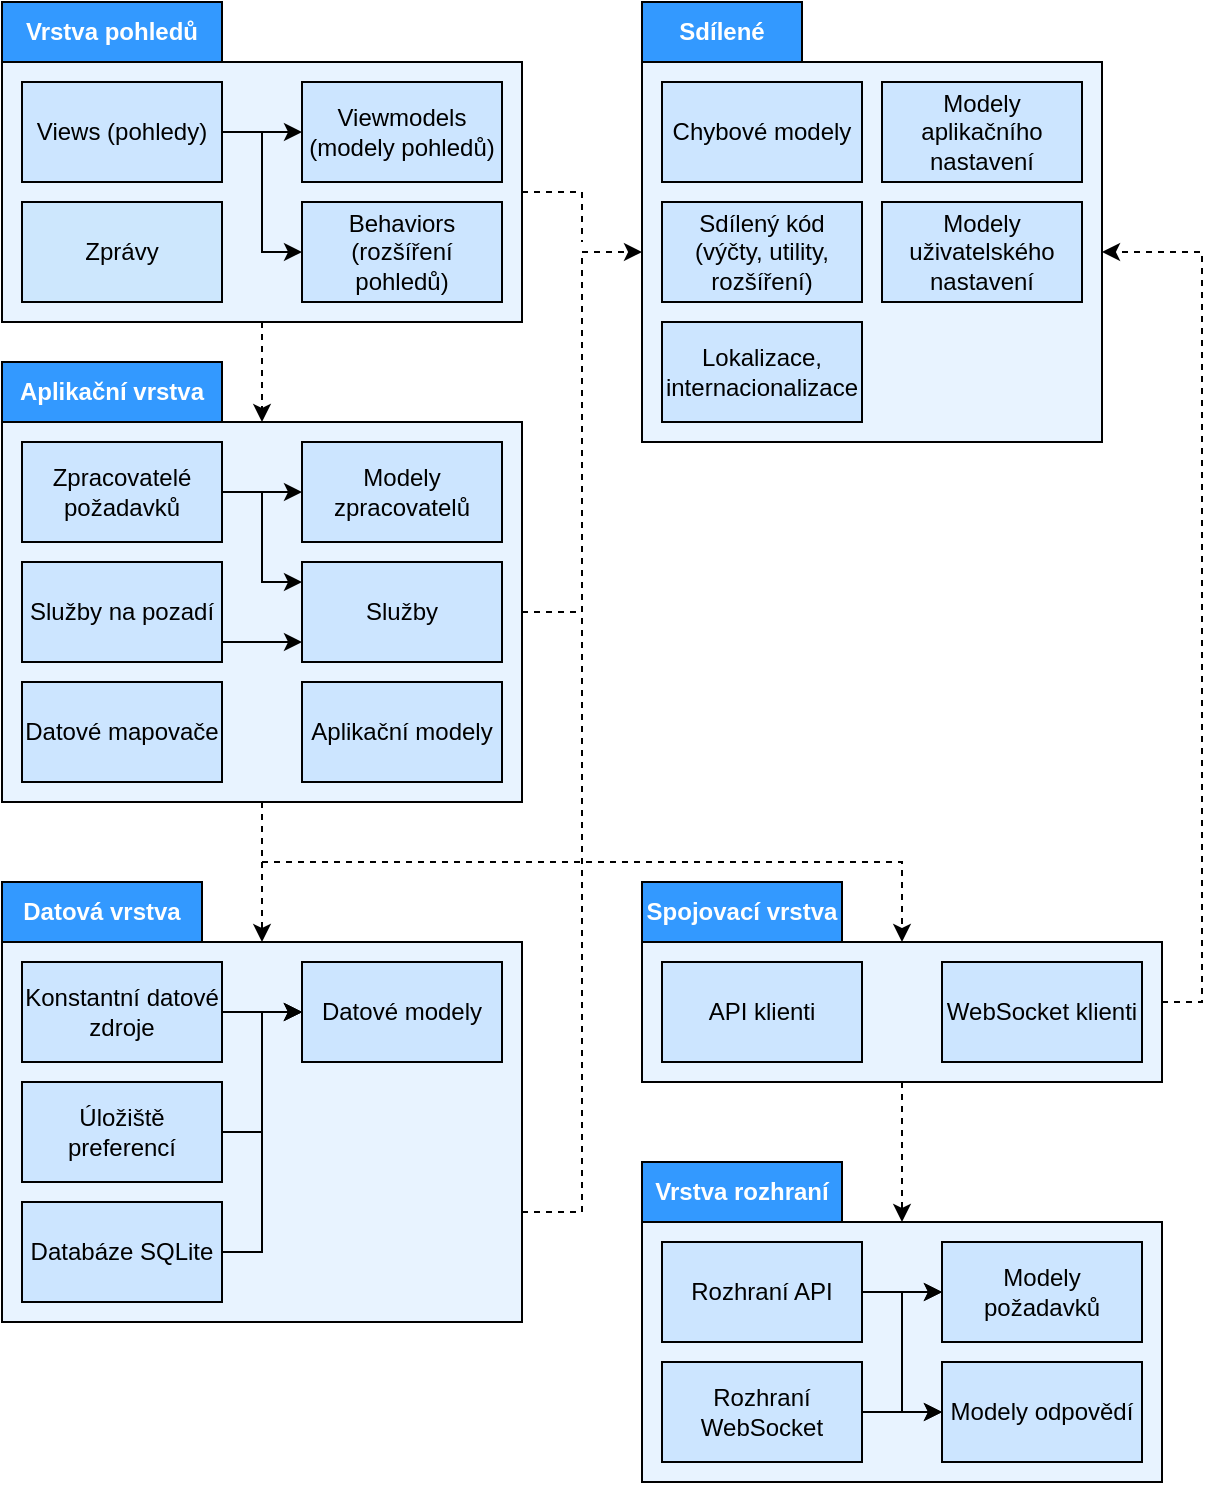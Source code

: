 <mxfile version="22.1.13" type="device">
  <diagram name="Stránka-1" id="F2LgC2aZW1T2FGSyBDbB">
    <mxGraphModel dx="1434" dy="746" grid="1" gridSize="10" guides="1" tooltips="1" connect="1" arrows="1" fold="1" page="1" pageScale="1" pageWidth="827" pageHeight="1169" math="0" shadow="0">
      <root>
        <mxCell id="0" />
        <mxCell id="1" parent="0" />
        <mxCell id="WUrK4cec4CjNZq7T6CpB-1" value="Vrstva pohledů" style="rounded=0;whiteSpace=wrap;html=1;fillColor=#3399FF;fontStyle=1;fontColor=#FFFFFF;" parent="1" vertex="1">
          <mxGeometry width="110" height="30" as="geometry" />
        </mxCell>
        <mxCell id="WUrK4cec4CjNZq7T6CpB-49" style="edgeStyle=orthogonalEdgeStyle;rounded=0;orthogonalLoop=1;jettySize=auto;html=1;dashed=1;" parent="1" source="WUrK4cec4CjNZq7T6CpB-2" target="WUrK4cec4CjNZq7T6CpB-19" edge="1">
          <mxGeometry relative="1" as="geometry" />
        </mxCell>
        <mxCell id="WUrK4cec4CjNZq7T6CpB-80" style="edgeStyle=orthogonalEdgeStyle;rounded=0;orthogonalLoop=1;jettySize=auto;html=1;dashed=1;endArrow=none;endFill=0;" parent="1" source="WUrK4cec4CjNZq7T6CpB-2" edge="1">
          <mxGeometry relative="1" as="geometry">
            <mxPoint x="290" y="120" as="targetPoint" />
            <Array as="points">
              <mxPoint x="290" y="95" />
            </Array>
          </mxGeometry>
        </mxCell>
        <mxCell id="WUrK4cec4CjNZq7T6CpB-2" value="" style="rounded=0;whiteSpace=wrap;html=1;fillColor=#E8F3FF;" parent="1" vertex="1">
          <mxGeometry y="30" width="260" height="130" as="geometry" />
        </mxCell>
        <mxCell id="WUrK4cec4CjNZq7T6CpB-5" style="edgeStyle=orthogonalEdgeStyle;rounded=0;orthogonalLoop=1;jettySize=auto;html=1;" parent="1" source="WUrK4cec4CjNZq7T6CpB-3" target="WUrK4cec4CjNZq7T6CpB-4" edge="1">
          <mxGeometry relative="1" as="geometry" />
        </mxCell>
        <mxCell id="WUrK4cec4CjNZq7T6CpB-7" style="edgeStyle=orthogonalEdgeStyle;rounded=0;orthogonalLoop=1;jettySize=auto;html=1;" parent="1" source="WUrK4cec4CjNZq7T6CpB-3" target="WUrK4cec4CjNZq7T6CpB-6" edge="1">
          <mxGeometry relative="1" as="geometry">
            <Array as="points">
              <mxPoint x="130" y="65" />
              <mxPoint x="130" y="125" />
            </Array>
          </mxGeometry>
        </mxCell>
        <mxCell id="WUrK4cec4CjNZq7T6CpB-3" value="Views (pohledy)" style="rounded=0;whiteSpace=wrap;html=1;fillColor=#CCE5FF;" parent="1" vertex="1">
          <mxGeometry x="10" y="40" width="100" height="50" as="geometry" />
        </mxCell>
        <mxCell id="WUrK4cec4CjNZq7T6CpB-4" value="Viewmodels (modely pohledů)" style="rounded=0;whiteSpace=wrap;html=1;fillColor=#CCE5FF;" parent="1" vertex="1">
          <mxGeometry x="150" y="40" width="100" height="50" as="geometry" />
        </mxCell>
        <mxCell id="WUrK4cec4CjNZq7T6CpB-6" value="Behaviors&lt;br&gt;(rozšíření pohledů)" style="rounded=0;whiteSpace=wrap;html=1;fillColor=#CCE5FF;" parent="1" vertex="1">
          <mxGeometry x="150" y="100" width="100" height="50" as="geometry" />
        </mxCell>
        <mxCell id="WUrK4cec4CjNZq7T6CpB-8" value="Vrstva rozhraní" style="rounded=0;whiteSpace=wrap;html=1;fillColor=#3399FF;fontStyle=1;fontColor=#FFFFFF;" parent="1" vertex="1">
          <mxGeometry x="320" y="580" width="100" height="30" as="geometry" />
        </mxCell>
        <mxCell id="WUrK4cec4CjNZq7T6CpB-9" value="" style="rounded=0;whiteSpace=wrap;html=1;fillColor=#E8F3FF;strokeColor=default;" parent="1" vertex="1">
          <mxGeometry x="320" y="610" width="260" height="130" as="geometry" />
        </mxCell>
        <mxCell id="WUrK4cec4CjNZq7T6CpB-10" style="edgeStyle=orthogonalEdgeStyle;rounded=0;orthogonalLoop=1;jettySize=auto;html=1;dashed=1;" parent="1" source="WUrK4cec4CjNZq7T6CpB-12" target="WUrK4cec4CjNZq7T6CpB-16" edge="1">
          <mxGeometry relative="1" as="geometry" />
        </mxCell>
        <mxCell id="WUrK4cec4CjNZq7T6CpB-11" style="edgeStyle=orthogonalEdgeStyle;rounded=0;orthogonalLoop=1;jettySize=auto;html=1;" parent="1" source="WUrK4cec4CjNZq7T6CpB-12" target="WUrK4cec4CjNZq7T6CpB-17" edge="1">
          <mxGeometry relative="1" as="geometry">
            <Array as="points">
              <mxPoint x="450" y="645" />
              <mxPoint x="450" y="705" />
            </Array>
          </mxGeometry>
        </mxCell>
        <mxCell id="WUrK4cec4CjNZq7T6CpB-12" value="Rozhraní API" style="rounded=0;whiteSpace=wrap;html=1;fillColor=#CCE5FF;" parent="1" vertex="1">
          <mxGeometry x="330" y="620" width="100" height="50" as="geometry" />
        </mxCell>
        <mxCell id="WUrK4cec4CjNZq7T6CpB-13" style="edgeStyle=orthogonalEdgeStyle;rounded=0;orthogonalLoop=1;jettySize=auto;html=1;" parent="1" source="WUrK4cec4CjNZq7T6CpB-15" target="WUrK4cec4CjNZq7T6CpB-16" edge="1">
          <mxGeometry relative="1" as="geometry">
            <Array as="points">
              <mxPoint x="450" y="705" />
              <mxPoint x="450" y="645" />
            </Array>
          </mxGeometry>
        </mxCell>
        <mxCell id="WUrK4cec4CjNZq7T6CpB-14" style="edgeStyle=orthogonalEdgeStyle;rounded=0;orthogonalLoop=1;jettySize=auto;html=1;dashed=1;" parent="1" source="WUrK4cec4CjNZq7T6CpB-15" target="WUrK4cec4CjNZq7T6CpB-17" edge="1">
          <mxGeometry relative="1" as="geometry" />
        </mxCell>
        <mxCell id="WUrK4cec4CjNZq7T6CpB-15" value="Rozhraní WebSocket" style="rounded=0;whiteSpace=wrap;html=1;fillColor=#CCE5FF;" parent="1" vertex="1">
          <mxGeometry x="330" y="680" width="100" height="50" as="geometry" />
        </mxCell>
        <mxCell id="WUrK4cec4CjNZq7T6CpB-16" value="Modely požadavků" style="rounded=0;whiteSpace=wrap;html=1;fillColor=#CCE5FF;" parent="1" vertex="1">
          <mxGeometry x="470" y="620" width="100" height="50" as="geometry" />
        </mxCell>
        <mxCell id="WUrK4cec4CjNZq7T6CpB-17" value="Modely odpovědí" style="rounded=0;whiteSpace=wrap;html=1;fillColor=#CCE5FF;" parent="1" vertex="1">
          <mxGeometry x="470" y="680" width="100" height="50" as="geometry" />
        </mxCell>
        <mxCell id="WUrK4cec4CjNZq7T6CpB-18" value="Aplikační vrstva" style="rounded=0;whiteSpace=wrap;html=1;fillColor=#3399FF;fontStyle=1;fontColor=#FFFFFF;" parent="1" vertex="1">
          <mxGeometry y="180" width="110" height="30" as="geometry" />
        </mxCell>
        <mxCell id="WUrK4cec4CjNZq7T6CpB-50" style="edgeStyle=orthogonalEdgeStyle;rounded=0;orthogonalLoop=1;jettySize=auto;html=1;dashed=1;" parent="1" source="WUrK4cec4CjNZq7T6CpB-19" target="WUrK4cec4CjNZq7T6CpB-32" edge="1">
          <mxGeometry relative="1" as="geometry" />
        </mxCell>
        <mxCell id="WUrK4cec4CjNZq7T6CpB-72" style="edgeStyle=orthogonalEdgeStyle;rounded=0;orthogonalLoop=1;jettySize=auto;html=1;dashed=1;" parent="1" source="WUrK4cec4CjNZq7T6CpB-19" target="WUrK4cec4CjNZq7T6CpB-59" edge="1">
          <mxGeometry relative="1" as="geometry">
            <Array as="points">
              <mxPoint x="130" y="430" />
              <mxPoint x="450" y="430" />
            </Array>
          </mxGeometry>
        </mxCell>
        <mxCell id="WUrK4cec4CjNZq7T6CpB-81" style="edgeStyle=orthogonalEdgeStyle;rounded=0;orthogonalLoop=1;jettySize=auto;html=1;dashed=1;endArrow=none;endFill=0;" parent="1" source="WUrK4cec4CjNZq7T6CpB-19" edge="1">
          <mxGeometry relative="1" as="geometry">
            <mxPoint x="290" y="305" as="targetPoint" />
          </mxGeometry>
        </mxCell>
        <mxCell id="WUrK4cec4CjNZq7T6CpB-19" value="" style="rounded=0;whiteSpace=wrap;html=1;fillColor=#E8F3FF;" parent="1" vertex="1">
          <mxGeometry y="210" width="260" height="190" as="geometry" />
        </mxCell>
        <mxCell id="WUrK4cec4CjNZq7T6CpB-20" value="Služby" style="rounded=0;whiteSpace=wrap;html=1;fillColor=#CCE5FF;" parent="1" vertex="1">
          <mxGeometry x="150" y="280" width="100" height="50" as="geometry" />
        </mxCell>
        <mxCell id="WUrK4cec4CjNZq7T6CpB-22" style="edgeStyle=orthogonalEdgeStyle;rounded=0;orthogonalLoop=1;jettySize=auto;html=1;" parent="1" source="WUrK4cec4CjNZq7T6CpB-21" target="WUrK4cec4CjNZq7T6CpB-20" edge="1">
          <mxGeometry relative="1" as="geometry">
            <Array as="points">
              <mxPoint x="130" y="320" />
              <mxPoint x="130" y="320" />
            </Array>
          </mxGeometry>
        </mxCell>
        <mxCell id="WUrK4cec4CjNZq7T6CpB-21" value="Služby na pozadí" style="rounded=0;whiteSpace=wrap;html=1;fillColor=#CCE5FF;" parent="1" vertex="1">
          <mxGeometry x="10" y="280" width="100" height="50" as="geometry" />
        </mxCell>
        <mxCell id="WUrK4cec4CjNZq7T6CpB-23" value="Zprávy" style="rounded=0;whiteSpace=wrap;html=1;fillColor=#cde7fd;" parent="1" vertex="1">
          <mxGeometry x="10" y="100" width="100" height="50" as="geometry" />
        </mxCell>
        <mxCell id="WUrK4cec4CjNZq7T6CpB-24" value="Sdílené" style="rounded=0;whiteSpace=wrap;html=1;fillColor=#3399FF;fontStyle=1;fontColor=#FFFFFF;" parent="1" vertex="1">
          <mxGeometry x="320" width="80" height="30" as="geometry" />
        </mxCell>
        <mxCell id="WUrK4cec4CjNZq7T6CpB-25" value="" style="rounded=0;whiteSpace=wrap;html=1;fillColor=#E8F3FF;" parent="1" vertex="1">
          <mxGeometry x="320" y="30" width="230" height="190" as="geometry" />
        </mxCell>
        <mxCell id="WUrK4cec4CjNZq7T6CpB-26" value="Chybové modely" style="rounded=0;whiteSpace=wrap;html=1;fillColor=#CCE5FF;" parent="1" vertex="1">
          <mxGeometry x="330" y="40" width="100" height="50" as="geometry" />
        </mxCell>
        <mxCell id="WUrK4cec4CjNZq7T6CpB-27" value="Modely aplikačního nastavení" style="rounded=0;whiteSpace=wrap;html=1;fillColor=#CCE5FF;" parent="1" vertex="1">
          <mxGeometry x="440" y="40" width="100" height="50" as="geometry" />
        </mxCell>
        <mxCell id="WUrK4cec4CjNZq7T6CpB-28" value="Sdílený kód (výčty, utility, rozšíření)" style="rounded=0;whiteSpace=wrap;html=1;fillColor=#CCE5FF;" parent="1" vertex="1">
          <mxGeometry x="330" y="100" width="100" height="50" as="geometry" />
        </mxCell>
        <mxCell id="WUrK4cec4CjNZq7T6CpB-29" value="Lokalizace, internacionalizace" style="rounded=0;whiteSpace=wrap;html=1;fillColor=#CCE5FF;" parent="1" vertex="1">
          <mxGeometry x="330" y="160" width="100" height="50" as="geometry" />
        </mxCell>
        <mxCell id="WUrK4cec4CjNZq7T6CpB-31" value="Datová vrstva" style="rounded=0;whiteSpace=wrap;html=1;fillColor=#3399FF;fontStyle=1;fontColor=#FFFFFF;" parent="1" vertex="1">
          <mxGeometry y="440" width="100" height="30" as="geometry" />
        </mxCell>
        <mxCell id="WUrK4cec4CjNZq7T6CpB-73" style="edgeStyle=orthogonalEdgeStyle;rounded=0;orthogonalLoop=1;jettySize=auto;html=1;dashed=1;" parent="1" source="WUrK4cec4CjNZq7T6CpB-32" target="WUrK4cec4CjNZq7T6CpB-25" edge="1">
          <mxGeometry relative="1" as="geometry">
            <Array as="points">
              <mxPoint x="290" y="605" />
              <mxPoint x="290" y="125" />
            </Array>
          </mxGeometry>
        </mxCell>
        <mxCell id="WUrK4cec4CjNZq7T6CpB-32" value="" style="rounded=0;whiteSpace=wrap;html=1;fillColor=#E8F3FF;" parent="1" vertex="1">
          <mxGeometry y="470" width="260" height="190" as="geometry" />
        </mxCell>
        <mxCell id="WUrK4cec4CjNZq7T6CpB-68" style="edgeStyle=orthogonalEdgeStyle;rounded=0;orthogonalLoop=1;jettySize=auto;html=1;" parent="1" source="WUrK4cec4CjNZq7T6CpB-33" target="WUrK4cec4CjNZq7T6CpB-65" edge="1">
          <mxGeometry relative="1" as="geometry" />
        </mxCell>
        <mxCell id="WUrK4cec4CjNZq7T6CpB-33" value="Konstantní datové zdroje" style="rounded=0;whiteSpace=wrap;html=1;fillColor=#CCE5FF;" parent="1" vertex="1">
          <mxGeometry x="10" y="480" width="100" height="50" as="geometry" />
        </mxCell>
        <mxCell id="WUrK4cec4CjNZq7T6CpB-37" style="edgeStyle=orthogonalEdgeStyle;rounded=0;orthogonalLoop=1;jettySize=auto;html=1;" parent="1" source="WUrK4cec4CjNZq7T6CpB-36" target="WUrK4cec4CjNZq7T6CpB-20" edge="1">
          <mxGeometry relative="1" as="geometry">
            <Array as="points">
              <mxPoint x="130" y="245" />
              <mxPoint x="130" y="290" />
            </Array>
          </mxGeometry>
        </mxCell>
        <mxCell id="WUrK4cec4CjNZq7T6CpB-39" style="edgeStyle=orthogonalEdgeStyle;rounded=0;orthogonalLoop=1;jettySize=auto;html=1;" parent="1" source="WUrK4cec4CjNZq7T6CpB-36" target="WUrK4cec4CjNZq7T6CpB-38" edge="1">
          <mxGeometry relative="1" as="geometry" />
        </mxCell>
        <mxCell id="WUrK4cec4CjNZq7T6CpB-36" value="Zpracovatelé požadavků" style="rounded=0;whiteSpace=wrap;html=1;fillColor=#CCE5FF;" parent="1" vertex="1">
          <mxGeometry x="10" y="220" width="100" height="50" as="geometry" />
        </mxCell>
        <mxCell id="WUrK4cec4CjNZq7T6CpB-38" value="Modely zpracovatelů" style="rounded=0;whiteSpace=wrap;html=1;fillColor=#CCE5FF;" parent="1" vertex="1">
          <mxGeometry x="150" y="220" width="100" height="50" as="geometry" />
        </mxCell>
        <mxCell id="WUrK4cec4CjNZq7T6CpB-58" value="Spojovací vrstva" style="rounded=0;whiteSpace=wrap;html=1;fillColor=#3399FF;fontColor=#FFFFFF;fontStyle=1" parent="1" vertex="1">
          <mxGeometry x="320" y="440" width="100" height="30" as="geometry" />
        </mxCell>
        <mxCell id="WUrK4cec4CjNZq7T6CpB-62" style="edgeStyle=orthogonalEdgeStyle;rounded=0;orthogonalLoop=1;jettySize=auto;html=1;dashed=1;" parent="1" source="WUrK4cec4CjNZq7T6CpB-59" target="WUrK4cec4CjNZq7T6CpB-9" edge="1">
          <mxGeometry relative="1" as="geometry" />
        </mxCell>
        <mxCell id="WUrK4cec4CjNZq7T6CpB-74" style="edgeStyle=orthogonalEdgeStyle;rounded=0;orthogonalLoop=1;jettySize=auto;html=1;dashed=1;" parent="1" source="WUrK4cec4CjNZq7T6CpB-59" target="WUrK4cec4CjNZq7T6CpB-25" edge="1">
          <mxGeometry relative="1" as="geometry">
            <Array as="points">
              <mxPoint x="600" y="500" />
              <mxPoint x="600" y="125" />
            </Array>
          </mxGeometry>
        </mxCell>
        <mxCell id="WUrK4cec4CjNZq7T6CpB-59" value="" style="rounded=0;whiteSpace=wrap;html=1;fillColor=#E8F3FF;" parent="1" vertex="1">
          <mxGeometry x="320" y="470" width="260" height="70" as="geometry" />
        </mxCell>
        <mxCell id="WUrK4cec4CjNZq7T6CpB-60" value="API klienti" style="rounded=0;whiteSpace=wrap;html=1;fillColor=#CCE5FF;" parent="1" vertex="1">
          <mxGeometry x="330" y="480" width="100" height="50" as="geometry" />
        </mxCell>
        <mxCell id="WUrK4cec4CjNZq7T6CpB-61" value="WebSocket klienti" style="rounded=0;whiteSpace=wrap;html=1;fillColor=#CCE5FF;" parent="1" vertex="1">
          <mxGeometry x="470" y="480" width="100" height="50" as="geometry" />
        </mxCell>
        <mxCell id="WUrK4cec4CjNZq7T6CpB-69" style="edgeStyle=orthogonalEdgeStyle;rounded=0;orthogonalLoop=1;jettySize=auto;html=1;" parent="1" source="WUrK4cec4CjNZq7T6CpB-63" target="WUrK4cec4CjNZq7T6CpB-65" edge="1">
          <mxGeometry relative="1" as="geometry">
            <Array as="points">
              <mxPoint x="130" y="565" />
              <mxPoint x="130" y="505" />
            </Array>
          </mxGeometry>
        </mxCell>
        <mxCell id="WUrK4cec4CjNZq7T6CpB-63" value="Úložiště preferencí" style="rounded=0;whiteSpace=wrap;html=1;fillColor=#CCE5FF;" parent="1" vertex="1">
          <mxGeometry x="10" y="540" width="100" height="50" as="geometry" />
        </mxCell>
        <mxCell id="WUrK4cec4CjNZq7T6CpB-70" style="edgeStyle=orthogonalEdgeStyle;rounded=0;orthogonalLoop=1;jettySize=auto;html=1;" parent="1" source="WUrK4cec4CjNZq7T6CpB-64" target="WUrK4cec4CjNZq7T6CpB-65" edge="1">
          <mxGeometry relative="1" as="geometry">
            <Array as="points">
              <mxPoint x="130" y="625" />
              <mxPoint x="130" y="505" />
            </Array>
          </mxGeometry>
        </mxCell>
        <mxCell id="WUrK4cec4CjNZq7T6CpB-64" value="Databáze SQLite" style="rounded=0;whiteSpace=wrap;html=1;fillColor=#CCE5FF;" parent="1" vertex="1">
          <mxGeometry x="10" y="600" width="100" height="50" as="geometry" />
        </mxCell>
        <mxCell id="WUrK4cec4CjNZq7T6CpB-65" value="Datové modely" style="rounded=0;whiteSpace=wrap;html=1;fillColor=#CCE5FF;" parent="1" vertex="1">
          <mxGeometry x="150" y="480" width="100" height="50" as="geometry" />
        </mxCell>
        <mxCell id="WUrK4cec4CjNZq7T6CpB-67" value="Modely uživatelského nastavení" style="rounded=0;whiteSpace=wrap;html=1;fillColor=#CCE5FF;" parent="1" vertex="1">
          <mxGeometry x="440" y="100" width="100" height="50" as="geometry" />
        </mxCell>
        <mxCell id="WUrK4cec4CjNZq7T6CpB-75" value="Datové mapovače" style="rounded=0;whiteSpace=wrap;html=1;fillColor=#CCE5FF;" parent="1" vertex="1">
          <mxGeometry x="10" y="340" width="100" height="50" as="geometry" />
        </mxCell>
        <mxCell id="WUrK4cec4CjNZq7T6CpB-76" value="Aplikační modely" style="rounded=0;whiteSpace=wrap;html=1;fillColor=#CCE5FF;" parent="1" vertex="1">
          <mxGeometry x="150" y="340" width="100" height="50" as="geometry" />
        </mxCell>
      </root>
    </mxGraphModel>
  </diagram>
</mxfile>

